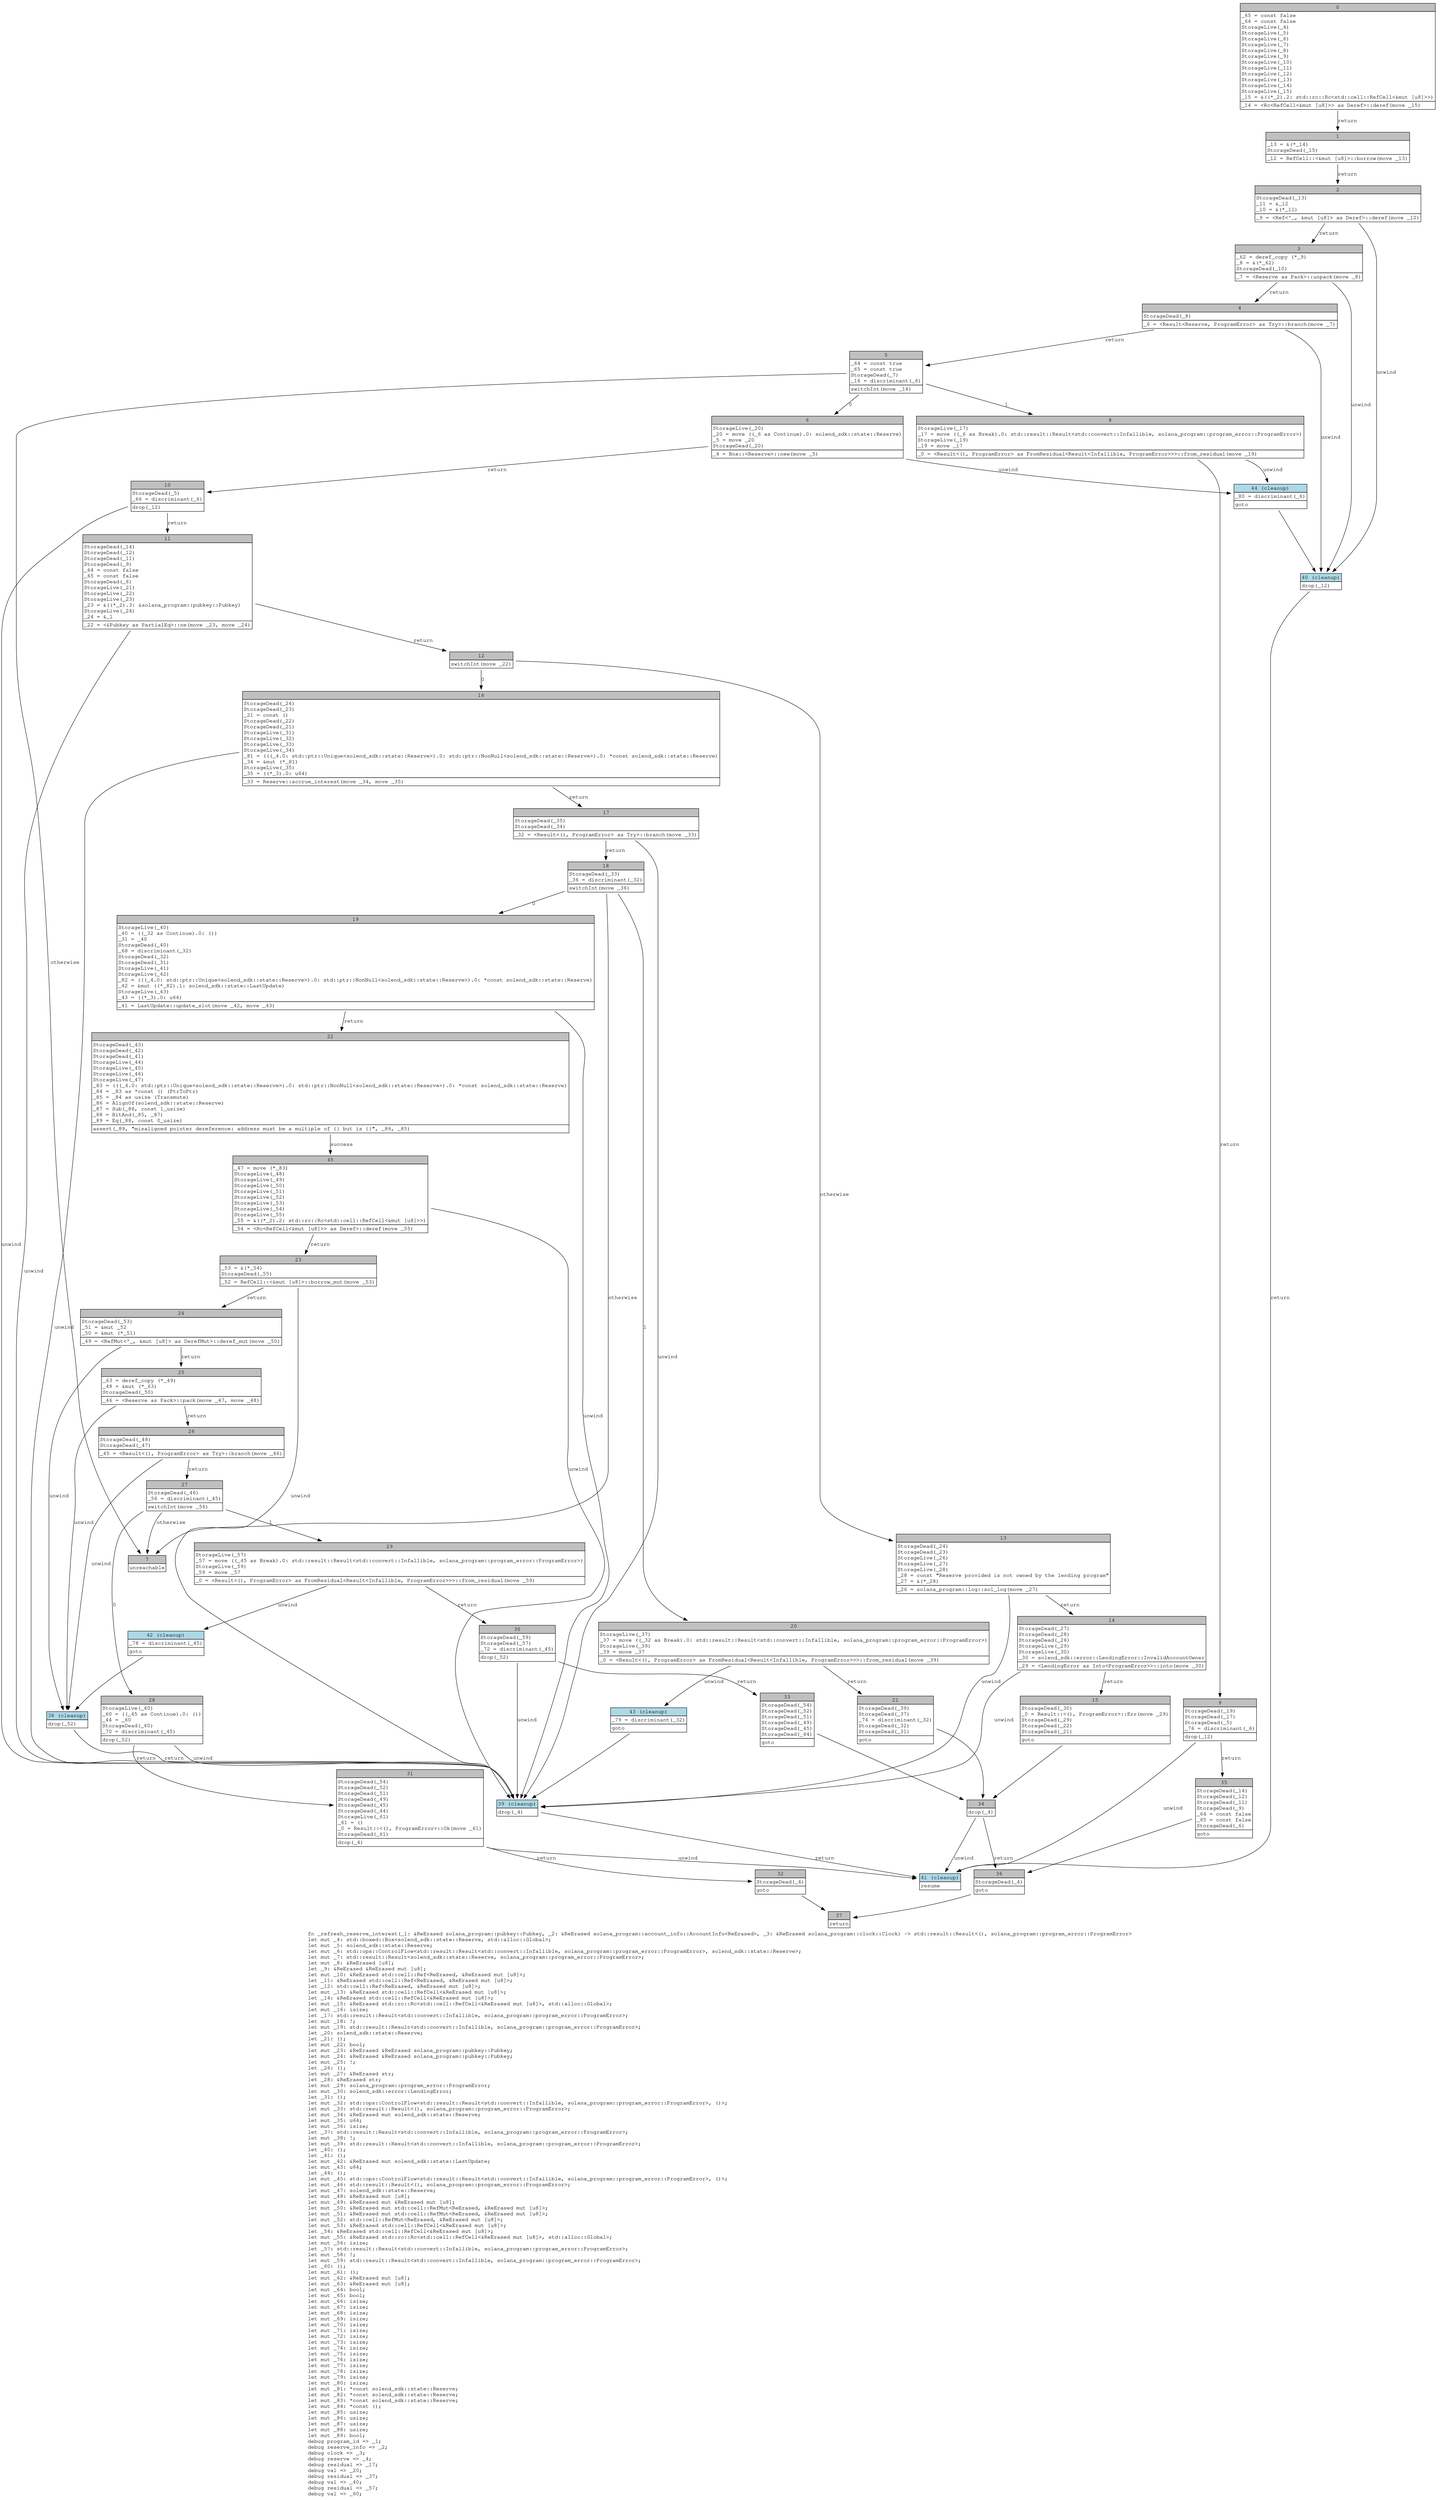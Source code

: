 digraph Mir_0_90 {
    graph [fontname="Courier, monospace"];
    node [fontname="Courier, monospace"];
    edge [fontname="Courier, monospace"];
    label=<fn _refresh_reserve_interest(_1: &amp;ReErased solana_program::pubkey::Pubkey, _2: &amp;ReErased solana_program::account_info::AccountInfo&lt;ReErased&gt;, _3: &amp;ReErased solana_program::clock::Clock) -&gt; std::result::Result&lt;(), solana_program::program_error::ProgramError&gt;<br align="left"/>let mut _4: std::boxed::Box&lt;solend_sdk::state::Reserve, std::alloc::Global&gt;;<br align="left"/>let mut _5: solend_sdk::state::Reserve;<br align="left"/>let mut _6: std::ops::ControlFlow&lt;std::result::Result&lt;std::convert::Infallible, solana_program::program_error::ProgramError&gt;, solend_sdk::state::Reserve&gt;;<br align="left"/>let mut _7: std::result::Result&lt;solend_sdk::state::Reserve, solana_program::program_error::ProgramError&gt;;<br align="left"/>let mut _8: &amp;ReErased [u8];<br align="left"/>let _9: &amp;ReErased &amp;ReErased mut [u8];<br align="left"/>let mut _10: &amp;ReErased std::cell::Ref&lt;ReErased, &amp;ReErased mut [u8]&gt;;<br align="left"/>let _11: &amp;ReErased std::cell::Ref&lt;ReErased, &amp;ReErased mut [u8]&gt;;<br align="left"/>let _12: std::cell::Ref&lt;ReErased, &amp;ReErased mut [u8]&gt;;<br align="left"/>let mut _13: &amp;ReErased std::cell::RefCell&lt;&amp;ReErased mut [u8]&gt;;<br align="left"/>let _14: &amp;ReErased std::cell::RefCell&lt;&amp;ReErased mut [u8]&gt;;<br align="left"/>let mut _15: &amp;ReErased std::rc::Rc&lt;std::cell::RefCell&lt;&amp;ReErased mut [u8]&gt;, std::alloc::Global&gt;;<br align="left"/>let mut _16: isize;<br align="left"/>let _17: std::result::Result&lt;std::convert::Infallible, solana_program::program_error::ProgramError&gt;;<br align="left"/>let mut _18: !;<br align="left"/>let mut _19: std::result::Result&lt;std::convert::Infallible, solana_program::program_error::ProgramError&gt;;<br align="left"/>let _20: solend_sdk::state::Reserve;<br align="left"/>let _21: ();<br align="left"/>let mut _22: bool;<br align="left"/>let mut _23: &amp;ReErased &amp;ReErased solana_program::pubkey::Pubkey;<br align="left"/>let mut _24: &amp;ReErased &amp;ReErased solana_program::pubkey::Pubkey;<br align="left"/>let mut _25: !;<br align="left"/>let _26: ();<br align="left"/>let mut _27: &amp;ReErased str;<br align="left"/>let _28: &amp;ReErased str;<br align="left"/>let mut _29: solana_program::program_error::ProgramError;<br align="left"/>let mut _30: solend_sdk::error::LendingError;<br align="left"/>let _31: ();<br align="left"/>let mut _32: std::ops::ControlFlow&lt;std::result::Result&lt;std::convert::Infallible, solana_program::program_error::ProgramError&gt;, ()&gt;;<br align="left"/>let mut _33: std::result::Result&lt;(), solana_program::program_error::ProgramError&gt;;<br align="left"/>let mut _34: &amp;ReErased mut solend_sdk::state::Reserve;<br align="left"/>let mut _35: u64;<br align="left"/>let mut _36: isize;<br align="left"/>let _37: std::result::Result&lt;std::convert::Infallible, solana_program::program_error::ProgramError&gt;;<br align="left"/>let mut _38: !;<br align="left"/>let mut _39: std::result::Result&lt;std::convert::Infallible, solana_program::program_error::ProgramError&gt;;<br align="left"/>let _40: ();<br align="left"/>let _41: ();<br align="left"/>let mut _42: &amp;ReErased mut solend_sdk::state::LastUpdate;<br align="left"/>let mut _43: u64;<br align="left"/>let _44: ();<br align="left"/>let mut _45: std::ops::ControlFlow&lt;std::result::Result&lt;std::convert::Infallible, solana_program::program_error::ProgramError&gt;, ()&gt;;<br align="left"/>let mut _46: std::result::Result&lt;(), solana_program::program_error::ProgramError&gt;;<br align="left"/>let mut _47: solend_sdk::state::Reserve;<br align="left"/>let mut _48: &amp;ReErased mut [u8];<br align="left"/>let mut _49: &amp;ReErased mut &amp;ReErased mut [u8];<br align="left"/>let mut _50: &amp;ReErased mut std::cell::RefMut&lt;ReErased, &amp;ReErased mut [u8]&gt;;<br align="left"/>let mut _51: &amp;ReErased mut std::cell::RefMut&lt;ReErased, &amp;ReErased mut [u8]&gt;;<br align="left"/>let mut _52: std::cell::RefMut&lt;ReErased, &amp;ReErased mut [u8]&gt;;<br align="left"/>let mut _53: &amp;ReErased std::cell::RefCell&lt;&amp;ReErased mut [u8]&gt;;<br align="left"/>let _54: &amp;ReErased std::cell::RefCell&lt;&amp;ReErased mut [u8]&gt;;<br align="left"/>let mut _55: &amp;ReErased std::rc::Rc&lt;std::cell::RefCell&lt;&amp;ReErased mut [u8]&gt;, std::alloc::Global&gt;;<br align="left"/>let mut _56: isize;<br align="left"/>let _57: std::result::Result&lt;std::convert::Infallible, solana_program::program_error::ProgramError&gt;;<br align="left"/>let mut _58: !;<br align="left"/>let mut _59: std::result::Result&lt;std::convert::Infallible, solana_program::program_error::ProgramError&gt;;<br align="left"/>let _60: ();<br align="left"/>let mut _61: ();<br align="left"/>let mut _62: &amp;ReErased mut [u8];<br align="left"/>let mut _63: &amp;ReErased mut [u8];<br align="left"/>let mut _64: bool;<br align="left"/>let mut _65: bool;<br align="left"/>let mut _66: isize;<br align="left"/>let mut _67: isize;<br align="left"/>let mut _68: isize;<br align="left"/>let mut _69: isize;<br align="left"/>let mut _70: isize;<br align="left"/>let mut _71: isize;<br align="left"/>let mut _72: isize;<br align="left"/>let mut _73: isize;<br align="left"/>let mut _74: isize;<br align="left"/>let mut _75: isize;<br align="left"/>let mut _76: isize;<br align="left"/>let mut _77: isize;<br align="left"/>let mut _78: isize;<br align="left"/>let mut _79: isize;<br align="left"/>let mut _80: isize;<br align="left"/>let mut _81: *const solend_sdk::state::Reserve;<br align="left"/>let mut _82: *const solend_sdk::state::Reserve;<br align="left"/>let mut _83: *const solend_sdk::state::Reserve;<br align="left"/>let mut _84: *const ();<br align="left"/>let mut _85: usize;<br align="left"/>let mut _86: usize;<br align="left"/>let mut _87: usize;<br align="left"/>let mut _88: usize;<br align="left"/>let mut _89: bool;<br align="left"/>debug program_id =&gt; _1;<br align="left"/>debug reserve_info =&gt; _2;<br align="left"/>debug clock =&gt; _3;<br align="left"/>debug reserve =&gt; _4;<br align="left"/>debug residual =&gt; _17;<br align="left"/>debug val =&gt; _20;<br align="left"/>debug residual =&gt; _37;<br align="left"/>debug val =&gt; _40;<br align="left"/>debug residual =&gt; _57;<br align="left"/>debug val =&gt; _60;<br align="left"/>>;
    bb0__0_90 [shape="none", label=<<table border="0" cellborder="1" cellspacing="0"><tr><td bgcolor="gray" align="center" colspan="1">0</td></tr><tr><td align="left" balign="left">_65 = const false<br/>_64 = const false<br/>StorageLive(_4)<br/>StorageLive(_5)<br/>StorageLive(_6)<br/>StorageLive(_7)<br/>StorageLive(_8)<br/>StorageLive(_9)<br/>StorageLive(_10)<br/>StorageLive(_11)<br/>StorageLive(_12)<br/>StorageLive(_13)<br/>StorageLive(_14)<br/>StorageLive(_15)<br/>_15 = &amp;((*_2).2: std::rc::Rc&lt;std::cell::RefCell&lt;&amp;mut [u8]&gt;&gt;)<br/></td></tr><tr><td align="left">_14 = &lt;Rc&lt;RefCell&lt;&amp;mut [u8]&gt;&gt; as Deref&gt;::deref(move _15)</td></tr></table>>];
    bb1__0_90 [shape="none", label=<<table border="0" cellborder="1" cellspacing="0"><tr><td bgcolor="gray" align="center" colspan="1">1</td></tr><tr><td align="left" balign="left">_13 = &amp;(*_14)<br/>StorageDead(_15)<br/></td></tr><tr><td align="left">_12 = RefCell::&lt;&amp;mut [u8]&gt;::borrow(move _13)</td></tr></table>>];
    bb2__0_90 [shape="none", label=<<table border="0" cellborder="1" cellspacing="0"><tr><td bgcolor="gray" align="center" colspan="1">2</td></tr><tr><td align="left" balign="left">StorageDead(_13)<br/>_11 = &amp;_12<br/>_10 = &amp;(*_11)<br/></td></tr><tr><td align="left">_9 = &lt;Ref&lt;'_, &amp;mut [u8]&gt; as Deref&gt;::deref(move _10)</td></tr></table>>];
    bb3__0_90 [shape="none", label=<<table border="0" cellborder="1" cellspacing="0"><tr><td bgcolor="gray" align="center" colspan="1">3</td></tr><tr><td align="left" balign="left">_62 = deref_copy (*_9)<br/>_8 = &amp;(*_62)<br/>StorageDead(_10)<br/></td></tr><tr><td align="left">_7 = &lt;Reserve as Pack&gt;::unpack(move _8)</td></tr></table>>];
    bb4__0_90 [shape="none", label=<<table border="0" cellborder="1" cellspacing="0"><tr><td bgcolor="gray" align="center" colspan="1">4</td></tr><tr><td align="left" balign="left">StorageDead(_8)<br/></td></tr><tr><td align="left">_6 = &lt;Result&lt;Reserve, ProgramError&gt; as Try&gt;::branch(move _7)</td></tr></table>>];
    bb5__0_90 [shape="none", label=<<table border="0" cellborder="1" cellspacing="0"><tr><td bgcolor="gray" align="center" colspan="1">5</td></tr><tr><td align="left" balign="left">_64 = const true<br/>_65 = const true<br/>StorageDead(_7)<br/>_16 = discriminant(_6)<br/></td></tr><tr><td align="left">switchInt(move _16)</td></tr></table>>];
    bb6__0_90 [shape="none", label=<<table border="0" cellborder="1" cellspacing="0"><tr><td bgcolor="gray" align="center" colspan="1">6</td></tr><tr><td align="left" balign="left">StorageLive(_20)<br/>_20 = move ((_6 as Continue).0: solend_sdk::state::Reserve)<br/>_5 = move _20<br/>StorageDead(_20)<br/></td></tr><tr><td align="left">_4 = Box::&lt;Reserve&gt;::new(move _5)</td></tr></table>>];
    bb7__0_90 [shape="none", label=<<table border="0" cellborder="1" cellspacing="0"><tr><td bgcolor="gray" align="center" colspan="1">7</td></tr><tr><td align="left">unreachable</td></tr></table>>];
    bb8__0_90 [shape="none", label=<<table border="0" cellborder="1" cellspacing="0"><tr><td bgcolor="gray" align="center" colspan="1">8</td></tr><tr><td align="left" balign="left">StorageLive(_17)<br/>_17 = move ((_6 as Break).0: std::result::Result&lt;std::convert::Infallible, solana_program::program_error::ProgramError&gt;)<br/>StorageLive(_19)<br/>_19 = move _17<br/></td></tr><tr><td align="left">_0 = &lt;Result&lt;(), ProgramError&gt; as FromResidual&lt;Result&lt;Infallible, ProgramError&gt;&gt;&gt;::from_residual(move _19)</td></tr></table>>];
    bb9__0_90 [shape="none", label=<<table border="0" cellborder="1" cellspacing="0"><tr><td bgcolor="gray" align="center" colspan="1">9</td></tr><tr><td align="left" balign="left">StorageDead(_19)<br/>StorageDead(_17)<br/>StorageDead(_5)<br/>_76 = discriminant(_6)<br/></td></tr><tr><td align="left">drop(_12)</td></tr></table>>];
    bb10__0_90 [shape="none", label=<<table border="0" cellborder="1" cellspacing="0"><tr><td bgcolor="gray" align="center" colspan="1">10</td></tr><tr><td align="left" balign="left">StorageDead(_5)<br/>_66 = discriminant(_6)<br/></td></tr><tr><td align="left">drop(_12)</td></tr></table>>];
    bb11__0_90 [shape="none", label=<<table border="0" cellborder="1" cellspacing="0"><tr><td bgcolor="gray" align="center" colspan="1">11</td></tr><tr><td align="left" balign="left">StorageDead(_14)<br/>StorageDead(_12)<br/>StorageDead(_11)<br/>StorageDead(_9)<br/>_64 = const false<br/>_65 = const false<br/>StorageDead(_6)<br/>StorageLive(_21)<br/>StorageLive(_22)<br/>StorageLive(_23)<br/>_23 = &amp;((*_2).3: &amp;solana_program::pubkey::Pubkey)<br/>StorageLive(_24)<br/>_24 = &amp;_1<br/></td></tr><tr><td align="left">_22 = &lt;&amp;Pubkey as PartialEq&gt;::ne(move _23, move _24)</td></tr></table>>];
    bb12__0_90 [shape="none", label=<<table border="0" cellborder="1" cellspacing="0"><tr><td bgcolor="gray" align="center" colspan="1">12</td></tr><tr><td align="left">switchInt(move _22)</td></tr></table>>];
    bb13__0_90 [shape="none", label=<<table border="0" cellborder="1" cellspacing="0"><tr><td bgcolor="gray" align="center" colspan="1">13</td></tr><tr><td align="left" balign="left">StorageDead(_24)<br/>StorageDead(_23)<br/>StorageLive(_26)<br/>StorageLive(_27)<br/>StorageLive(_28)<br/>_28 = const &quot;Reserve provided is not owned by the lending program&quot;<br/>_27 = &amp;(*_28)<br/></td></tr><tr><td align="left">_26 = solana_program::log::sol_log(move _27)</td></tr></table>>];
    bb14__0_90 [shape="none", label=<<table border="0" cellborder="1" cellspacing="0"><tr><td bgcolor="gray" align="center" colspan="1">14</td></tr><tr><td align="left" balign="left">StorageDead(_27)<br/>StorageDead(_28)<br/>StorageDead(_26)<br/>StorageLive(_29)<br/>StorageLive(_30)<br/>_30 = solend_sdk::error::LendingError::InvalidAccountOwner<br/></td></tr><tr><td align="left">_29 = &lt;LendingError as Into&lt;ProgramError&gt;&gt;::into(move _30)</td></tr></table>>];
    bb15__0_90 [shape="none", label=<<table border="0" cellborder="1" cellspacing="0"><tr><td bgcolor="gray" align="center" colspan="1">15</td></tr><tr><td align="left" balign="left">StorageDead(_30)<br/>_0 = Result::&lt;(), ProgramError&gt;::Err(move _29)<br/>StorageDead(_29)<br/>StorageDead(_22)<br/>StorageDead(_21)<br/></td></tr><tr><td align="left">goto</td></tr></table>>];
    bb16__0_90 [shape="none", label=<<table border="0" cellborder="1" cellspacing="0"><tr><td bgcolor="gray" align="center" colspan="1">16</td></tr><tr><td align="left" balign="left">StorageDead(_24)<br/>StorageDead(_23)<br/>_21 = const ()<br/>StorageDead(_22)<br/>StorageDead(_21)<br/>StorageLive(_31)<br/>StorageLive(_32)<br/>StorageLive(_33)<br/>StorageLive(_34)<br/>_81 = (((_4.0: std::ptr::Unique&lt;solend_sdk::state::Reserve&gt;).0: std::ptr::NonNull&lt;solend_sdk::state::Reserve&gt;).0: *const solend_sdk::state::Reserve)<br/>_34 = &amp;mut (*_81)<br/>StorageLive(_35)<br/>_35 = ((*_3).0: u64)<br/></td></tr><tr><td align="left">_33 = Reserve::accrue_interest(move _34, move _35)</td></tr></table>>];
    bb17__0_90 [shape="none", label=<<table border="0" cellborder="1" cellspacing="0"><tr><td bgcolor="gray" align="center" colspan="1">17</td></tr><tr><td align="left" balign="left">StorageDead(_35)<br/>StorageDead(_34)<br/></td></tr><tr><td align="left">_32 = &lt;Result&lt;(), ProgramError&gt; as Try&gt;::branch(move _33)</td></tr></table>>];
    bb18__0_90 [shape="none", label=<<table border="0" cellborder="1" cellspacing="0"><tr><td bgcolor="gray" align="center" colspan="1">18</td></tr><tr><td align="left" balign="left">StorageDead(_33)<br/>_36 = discriminant(_32)<br/></td></tr><tr><td align="left">switchInt(move _36)</td></tr></table>>];
    bb19__0_90 [shape="none", label=<<table border="0" cellborder="1" cellspacing="0"><tr><td bgcolor="gray" align="center" colspan="1">19</td></tr><tr><td align="left" balign="left">StorageLive(_40)<br/>_40 = ((_32 as Continue).0: ())<br/>_31 = _40<br/>StorageDead(_40)<br/>_68 = discriminant(_32)<br/>StorageDead(_32)<br/>StorageDead(_31)<br/>StorageLive(_41)<br/>StorageLive(_42)<br/>_82 = (((_4.0: std::ptr::Unique&lt;solend_sdk::state::Reserve&gt;).0: std::ptr::NonNull&lt;solend_sdk::state::Reserve&gt;).0: *const solend_sdk::state::Reserve)<br/>_42 = &amp;mut ((*_82).1: solend_sdk::state::LastUpdate)<br/>StorageLive(_43)<br/>_43 = ((*_3).0: u64)<br/></td></tr><tr><td align="left">_41 = LastUpdate::update_slot(move _42, move _43)</td></tr></table>>];
    bb20__0_90 [shape="none", label=<<table border="0" cellborder="1" cellspacing="0"><tr><td bgcolor="gray" align="center" colspan="1">20</td></tr><tr><td align="left" balign="left">StorageLive(_37)<br/>_37 = move ((_32 as Break).0: std::result::Result&lt;std::convert::Infallible, solana_program::program_error::ProgramError&gt;)<br/>StorageLive(_39)<br/>_39 = move _37<br/></td></tr><tr><td align="left">_0 = &lt;Result&lt;(), ProgramError&gt; as FromResidual&lt;Result&lt;Infallible, ProgramError&gt;&gt;&gt;::from_residual(move _39)</td></tr></table>>];
    bb21__0_90 [shape="none", label=<<table border="0" cellborder="1" cellspacing="0"><tr><td bgcolor="gray" align="center" colspan="1">21</td></tr><tr><td align="left" balign="left">StorageDead(_39)<br/>StorageDead(_37)<br/>_74 = discriminant(_32)<br/>StorageDead(_32)<br/>StorageDead(_31)<br/></td></tr><tr><td align="left">goto</td></tr></table>>];
    bb22__0_90 [shape="none", label=<<table border="0" cellborder="1" cellspacing="0"><tr><td bgcolor="gray" align="center" colspan="1">22</td></tr><tr><td align="left" balign="left">StorageDead(_43)<br/>StorageDead(_42)<br/>StorageDead(_41)<br/>StorageLive(_44)<br/>StorageLive(_45)<br/>StorageLive(_46)<br/>StorageLive(_47)<br/>_83 = (((_4.0: std::ptr::Unique&lt;solend_sdk::state::Reserve&gt;).0: std::ptr::NonNull&lt;solend_sdk::state::Reserve&gt;).0: *const solend_sdk::state::Reserve)<br/>_84 = _83 as *const () (PtrToPtr)<br/>_85 = _84 as usize (Transmute)<br/>_86 = AlignOf(solend_sdk::state::Reserve)<br/>_87 = Sub(_86, const 1_usize)<br/>_88 = BitAnd(_85, _87)<br/>_89 = Eq(_88, const 0_usize)<br/></td></tr><tr><td align="left">assert(_89, &quot;misaligned pointer dereference: address must be a multiple of {} but is {}&quot;, _86, _85)</td></tr></table>>];
    bb23__0_90 [shape="none", label=<<table border="0" cellborder="1" cellspacing="0"><tr><td bgcolor="gray" align="center" colspan="1">23</td></tr><tr><td align="left" balign="left">_53 = &amp;(*_54)<br/>StorageDead(_55)<br/></td></tr><tr><td align="left">_52 = RefCell::&lt;&amp;mut [u8]&gt;::borrow_mut(move _53)</td></tr></table>>];
    bb24__0_90 [shape="none", label=<<table border="0" cellborder="1" cellspacing="0"><tr><td bgcolor="gray" align="center" colspan="1">24</td></tr><tr><td align="left" balign="left">StorageDead(_53)<br/>_51 = &amp;mut _52<br/>_50 = &amp;mut (*_51)<br/></td></tr><tr><td align="left">_49 = &lt;RefMut&lt;'_, &amp;mut [u8]&gt; as DerefMut&gt;::deref_mut(move _50)</td></tr></table>>];
    bb25__0_90 [shape="none", label=<<table border="0" cellborder="1" cellspacing="0"><tr><td bgcolor="gray" align="center" colspan="1">25</td></tr><tr><td align="left" balign="left">_63 = deref_copy (*_49)<br/>_48 = &amp;mut (*_63)<br/>StorageDead(_50)<br/></td></tr><tr><td align="left">_46 = &lt;Reserve as Pack&gt;::pack(move _47, move _48)</td></tr></table>>];
    bb26__0_90 [shape="none", label=<<table border="0" cellborder="1" cellspacing="0"><tr><td bgcolor="gray" align="center" colspan="1">26</td></tr><tr><td align="left" balign="left">StorageDead(_48)<br/>StorageDead(_47)<br/></td></tr><tr><td align="left">_45 = &lt;Result&lt;(), ProgramError&gt; as Try&gt;::branch(move _46)</td></tr></table>>];
    bb27__0_90 [shape="none", label=<<table border="0" cellborder="1" cellspacing="0"><tr><td bgcolor="gray" align="center" colspan="1">27</td></tr><tr><td align="left" balign="left">StorageDead(_46)<br/>_56 = discriminant(_45)<br/></td></tr><tr><td align="left">switchInt(move _56)</td></tr></table>>];
    bb28__0_90 [shape="none", label=<<table border="0" cellborder="1" cellspacing="0"><tr><td bgcolor="gray" align="center" colspan="1">28</td></tr><tr><td align="left" balign="left">StorageLive(_60)<br/>_60 = ((_45 as Continue).0: ())<br/>_44 = _60<br/>StorageDead(_60)<br/>_70 = discriminant(_45)<br/></td></tr><tr><td align="left">drop(_52)</td></tr></table>>];
    bb29__0_90 [shape="none", label=<<table border="0" cellborder="1" cellspacing="0"><tr><td bgcolor="gray" align="center" colspan="1">29</td></tr><tr><td align="left" balign="left">StorageLive(_57)<br/>_57 = move ((_45 as Break).0: std::result::Result&lt;std::convert::Infallible, solana_program::program_error::ProgramError&gt;)<br/>StorageLive(_59)<br/>_59 = move _57<br/></td></tr><tr><td align="left">_0 = &lt;Result&lt;(), ProgramError&gt; as FromResidual&lt;Result&lt;Infallible, ProgramError&gt;&gt;&gt;::from_residual(move _59)</td></tr></table>>];
    bb30__0_90 [shape="none", label=<<table border="0" cellborder="1" cellspacing="0"><tr><td bgcolor="gray" align="center" colspan="1">30</td></tr><tr><td align="left" balign="left">StorageDead(_59)<br/>StorageDead(_57)<br/>_72 = discriminant(_45)<br/></td></tr><tr><td align="left">drop(_52)</td></tr></table>>];
    bb31__0_90 [shape="none", label=<<table border="0" cellborder="1" cellspacing="0"><tr><td bgcolor="gray" align="center" colspan="1">31</td></tr><tr><td align="left" balign="left">StorageDead(_54)<br/>StorageDead(_52)<br/>StorageDead(_51)<br/>StorageDead(_49)<br/>StorageDead(_45)<br/>StorageDead(_44)<br/>StorageLive(_61)<br/>_61 = ()<br/>_0 = Result::&lt;(), ProgramError&gt;::Ok(move _61)<br/>StorageDead(_61)<br/></td></tr><tr><td align="left">drop(_4)</td></tr></table>>];
    bb32__0_90 [shape="none", label=<<table border="0" cellborder="1" cellspacing="0"><tr><td bgcolor="gray" align="center" colspan="1">32</td></tr><tr><td align="left" balign="left">StorageDead(_4)<br/></td></tr><tr><td align="left">goto</td></tr></table>>];
    bb33__0_90 [shape="none", label=<<table border="0" cellborder="1" cellspacing="0"><tr><td bgcolor="gray" align="center" colspan="1">33</td></tr><tr><td align="left" balign="left">StorageDead(_54)<br/>StorageDead(_52)<br/>StorageDead(_51)<br/>StorageDead(_49)<br/>StorageDead(_45)<br/>StorageDead(_44)<br/></td></tr><tr><td align="left">goto</td></tr></table>>];
    bb34__0_90 [shape="none", label=<<table border="0" cellborder="1" cellspacing="0"><tr><td bgcolor="gray" align="center" colspan="1">34</td></tr><tr><td align="left">drop(_4)</td></tr></table>>];
    bb35__0_90 [shape="none", label=<<table border="0" cellborder="1" cellspacing="0"><tr><td bgcolor="gray" align="center" colspan="1">35</td></tr><tr><td align="left" balign="left">StorageDead(_14)<br/>StorageDead(_12)<br/>StorageDead(_11)<br/>StorageDead(_9)<br/>_64 = const false<br/>_65 = const false<br/>StorageDead(_6)<br/></td></tr><tr><td align="left">goto</td></tr></table>>];
    bb36__0_90 [shape="none", label=<<table border="0" cellborder="1" cellspacing="0"><tr><td bgcolor="gray" align="center" colspan="1">36</td></tr><tr><td align="left" balign="left">StorageDead(_4)<br/></td></tr><tr><td align="left">goto</td></tr></table>>];
    bb37__0_90 [shape="none", label=<<table border="0" cellborder="1" cellspacing="0"><tr><td bgcolor="gray" align="center" colspan="1">37</td></tr><tr><td align="left">return</td></tr></table>>];
    bb38__0_90 [shape="none", label=<<table border="0" cellborder="1" cellspacing="0"><tr><td bgcolor="lightblue" align="center" colspan="1">38 (cleanup)</td></tr><tr><td align="left">drop(_52)</td></tr></table>>];
    bb39__0_90 [shape="none", label=<<table border="0" cellborder="1" cellspacing="0"><tr><td bgcolor="lightblue" align="center" colspan="1">39 (cleanup)</td></tr><tr><td align="left">drop(_4)</td></tr></table>>];
    bb40__0_90 [shape="none", label=<<table border="0" cellborder="1" cellspacing="0"><tr><td bgcolor="lightblue" align="center" colspan="1">40 (cleanup)</td></tr><tr><td align="left">drop(_12)</td></tr></table>>];
    bb41__0_90 [shape="none", label=<<table border="0" cellborder="1" cellspacing="0"><tr><td bgcolor="lightblue" align="center" colspan="1">41 (cleanup)</td></tr><tr><td align="left">resume</td></tr></table>>];
    bb42__0_90 [shape="none", label=<<table border="0" cellborder="1" cellspacing="0"><tr><td bgcolor="lightblue" align="center" colspan="1">42 (cleanup)</td></tr><tr><td align="left" balign="left">_78 = discriminant(_45)<br/></td></tr><tr><td align="left">goto</td></tr></table>>];
    bb43__0_90 [shape="none", label=<<table border="0" cellborder="1" cellspacing="0"><tr><td bgcolor="lightblue" align="center" colspan="1">43 (cleanup)</td></tr><tr><td align="left" balign="left">_79 = discriminant(_32)<br/></td></tr><tr><td align="left">goto</td></tr></table>>];
    bb44__0_90 [shape="none", label=<<table border="0" cellborder="1" cellspacing="0"><tr><td bgcolor="lightblue" align="center" colspan="1">44 (cleanup)</td></tr><tr><td align="left" balign="left">_80 = discriminant(_6)<br/></td></tr><tr><td align="left">goto</td></tr></table>>];
    bb45__0_90 [shape="none", label=<<table border="0" cellborder="1" cellspacing="0"><tr><td bgcolor="gray" align="center" colspan="1">45</td></tr><tr><td align="left" balign="left">_47 = move (*_83)<br/>StorageLive(_48)<br/>StorageLive(_49)<br/>StorageLive(_50)<br/>StorageLive(_51)<br/>StorageLive(_52)<br/>StorageLive(_53)<br/>StorageLive(_54)<br/>StorageLive(_55)<br/>_55 = &amp;((*_2).2: std::rc::Rc&lt;std::cell::RefCell&lt;&amp;mut [u8]&gt;&gt;)<br/></td></tr><tr><td align="left">_54 = &lt;Rc&lt;RefCell&lt;&amp;mut [u8]&gt;&gt; as Deref&gt;::deref(move _55)</td></tr></table>>];
    bb0__0_90 -> bb1__0_90 [label="return"];
    bb1__0_90 -> bb2__0_90 [label="return"];
    bb2__0_90 -> bb3__0_90 [label="return"];
    bb2__0_90 -> bb40__0_90 [label="unwind"];
    bb3__0_90 -> bb4__0_90 [label="return"];
    bb3__0_90 -> bb40__0_90 [label="unwind"];
    bb4__0_90 -> bb5__0_90 [label="return"];
    bb4__0_90 -> bb40__0_90 [label="unwind"];
    bb5__0_90 -> bb6__0_90 [label="0"];
    bb5__0_90 -> bb8__0_90 [label="1"];
    bb5__0_90 -> bb7__0_90 [label="otherwise"];
    bb6__0_90 -> bb10__0_90 [label="return"];
    bb6__0_90 -> bb44__0_90 [label="unwind"];
    bb8__0_90 -> bb9__0_90 [label="return"];
    bb8__0_90 -> bb44__0_90 [label="unwind"];
    bb9__0_90 -> bb35__0_90 [label="return"];
    bb9__0_90 -> bb41__0_90 [label="unwind"];
    bb10__0_90 -> bb11__0_90 [label="return"];
    bb10__0_90 -> bb39__0_90 [label="unwind"];
    bb11__0_90 -> bb12__0_90 [label="return"];
    bb11__0_90 -> bb39__0_90 [label="unwind"];
    bb12__0_90 -> bb16__0_90 [label="0"];
    bb12__0_90 -> bb13__0_90 [label="otherwise"];
    bb13__0_90 -> bb14__0_90 [label="return"];
    bb13__0_90 -> bb39__0_90 [label="unwind"];
    bb14__0_90 -> bb15__0_90 [label="return"];
    bb14__0_90 -> bb39__0_90 [label="unwind"];
    bb15__0_90 -> bb34__0_90 [label=""];
    bb16__0_90 -> bb17__0_90 [label="return"];
    bb16__0_90 -> bb39__0_90 [label="unwind"];
    bb17__0_90 -> bb18__0_90 [label="return"];
    bb17__0_90 -> bb39__0_90 [label="unwind"];
    bb18__0_90 -> bb19__0_90 [label="0"];
    bb18__0_90 -> bb20__0_90 [label="1"];
    bb18__0_90 -> bb7__0_90 [label="otherwise"];
    bb19__0_90 -> bb22__0_90 [label="return"];
    bb19__0_90 -> bb39__0_90 [label="unwind"];
    bb20__0_90 -> bb21__0_90 [label="return"];
    bb20__0_90 -> bb43__0_90 [label="unwind"];
    bb21__0_90 -> bb34__0_90 [label=""];
    bb22__0_90 -> bb45__0_90 [label="success"];
    bb23__0_90 -> bb24__0_90 [label="return"];
    bb23__0_90 -> bb39__0_90 [label="unwind"];
    bb24__0_90 -> bb25__0_90 [label="return"];
    bb24__0_90 -> bb38__0_90 [label="unwind"];
    bb25__0_90 -> bb26__0_90 [label="return"];
    bb25__0_90 -> bb38__0_90 [label="unwind"];
    bb26__0_90 -> bb27__0_90 [label="return"];
    bb26__0_90 -> bb38__0_90 [label="unwind"];
    bb27__0_90 -> bb28__0_90 [label="0"];
    bb27__0_90 -> bb29__0_90 [label="1"];
    bb27__0_90 -> bb7__0_90 [label="otherwise"];
    bb28__0_90 -> bb31__0_90 [label="return"];
    bb28__0_90 -> bb39__0_90 [label="unwind"];
    bb29__0_90 -> bb30__0_90 [label="return"];
    bb29__0_90 -> bb42__0_90 [label="unwind"];
    bb30__0_90 -> bb33__0_90 [label="return"];
    bb30__0_90 -> bb39__0_90 [label="unwind"];
    bb31__0_90 -> bb32__0_90 [label="return"];
    bb31__0_90 -> bb41__0_90 [label="unwind"];
    bb32__0_90 -> bb37__0_90 [label=""];
    bb33__0_90 -> bb34__0_90 [label=""];
    bb34__0_90 -> bb36__0_90 [label="return"];
    bb34__0_90 -> bb41__0_90 [label="unwind"];
    bb35__0_90 -> bb36__0_90 [label=""];
    bb36__0_90 -> bb37__0_90 [label=""];
    bb38__0_90 -> bb39__0_90 [label="return"];
    bb39__0_90 -> bb41__0_90 [label="return"];
    bb40__0_90 -> bb41__0_90 [label="return"];
    bb42__0_90 -> bb38__0_90 [label=""];
    bb43__0_90 -> bb39__0_90 [label=""];
    bb44__0_90 -> bb40__0_90 [label=""];
    bb45__0_90 -> bb23__0_90 [label="return"];
    bb45__0_90 -> bb39__0_90 [label="unwind"];
}
